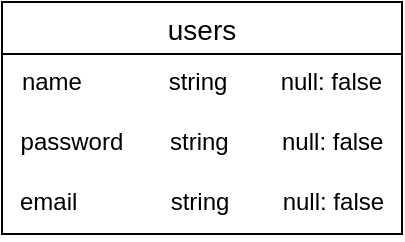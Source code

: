 <mxfile>
    <diagram id="Sh4pMmI2WBUezgVG_Lyp" name="ページ1">
        <mxGraphModel dx="798" dy="680" grid="1" gridSize="10" guides="1" tooltips="1" connect="0" arrows="1" fold="1" page="1" pageScale="1" pageWidth="827" pageHeight="1169" math="0" shadow="0">
            <root>
                <mxCell id="0"/>
                <mxCell id="1" parent="0"/>
                <mxCell id="115" value="users" style="swimlane;fontStyle=0;childLayout=stackLayout;horizontal=1;startSize=26;horizontalStack=0;resizeParent=1;resizeParentMax=0;resizeLast=0;collapsible=1;marginBottom=0;align=center;fontSize=14;flipH=0;flipV=0;" vertex="1" parent="1">
                    <mxGeometry x="320" y="230" width="200" height="116" as="geometry"/>
                </mxCell>
                <mxCell id="116" value="name             string        null: false" style="text;strokeColor=none;fillColor=none;spacingLeft=4;spacingRight=4;overflow=hidden;rotatable=0;points=[[0,0.5],[1,0.5]];portConstraint=eastwest;fontSize=12;align=center;" vertex="1" parent="115">
                    <mxGeometry y="26" width="200" height="30" as="geometry"/>
                </mxCell>
                <mxCell id="117" value="password       string        null: false" style="text;strokeColor=none;fillColor=none;spacingLeft=4;spacingRight=4;overflow=hidden;rotatable=0;points=[[0,0.5],[1,0.5]];portConstraint=eastwest;fontSize=12;align=center;" vertex="1" parent="115">
                    <mxGeometry y="56" width="200" height="30" as="geometry"/>
                </mxCell>
                <mxCell id="118" value="email              string        null: false" style="text;strokeColor=none;fillColor=none;spacingLeft=4;spacingRight=4;overflow=hidden;rotatable=0;points=[[0,0.5],[1,0.5]];portConstraint=eastwest;fontSize=12;align=center;" vertex="1" parent="115">
                    <mxGeometry y="86" width="200" height="30" as="geometry"/>
                </mxCell>
            </root>
        </mxGraphModel>
    </diagram>
</mxfile>